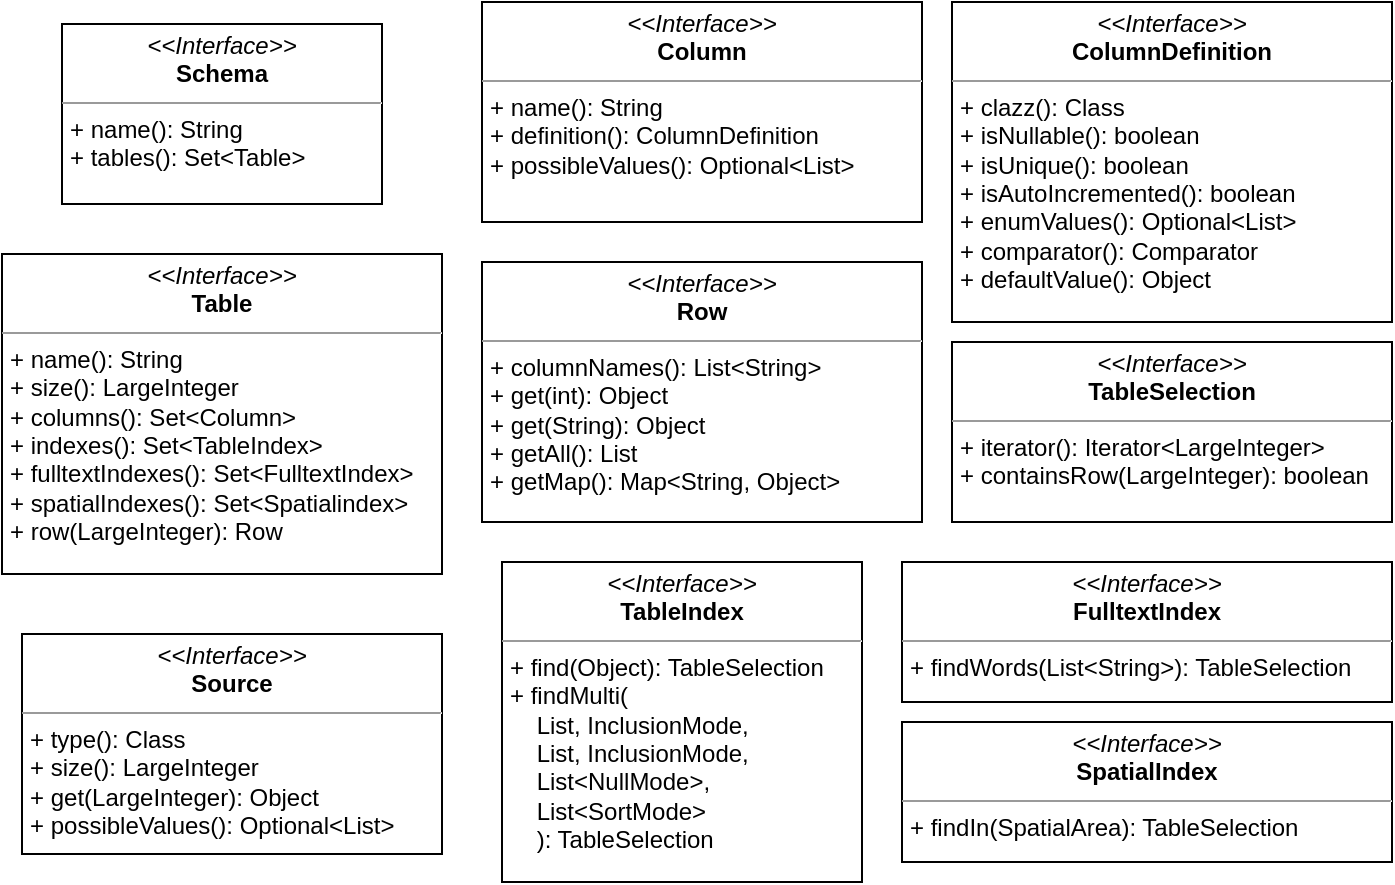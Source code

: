 <mxfile version="21.2.8" type="device">
  <diagram id="C5RBs43oDa-KdzZeNtuy" name="Page-1">
    <mxGraphModel dx="916" dy="842" grid="1" gridSize="10" guides="1" tooltips="1" connect="1" arrows="1" fold="1" page="1" pageScale="1" pageWidth="827" pageHeight="1169" math="0" shadow="0">
      <root>
        <mxCell id="WIyWlLk6GJQsqaUBKTNV-0" />
        <mxCell id="WIyWlLk6GJQsqaUBKTNV-1" parent="WIyWlLk6GJQsqaUBKTNV-0" />
        <mxCell id="LNXMGhVOJVjl1Javn4QC-0" value="&lt;p style=&quot;margin:0px;margin-top:4px;text-align:center;&quot;&gt;&lt;i&gt;&amp;lt;&amp;lt;Interface&amp;gt;&amp;gt;&lt;/i&gt;&lt;br&gt;&lt;b&gt;Schema&lt;/b&gt;&lt;/p&gt;&lt;hr size=&quot;1&quot;&gt;&lt;p style=&quot;margin:0px;margin-left:4px;&quot;&gt;&lt;/p&gt;&lt;p style=&quot;margin:0px;margin-left:4px;&quot;&gt;+ name(): String&lt;br&gt;+ tables(): Set&amp;lt;Table&amp;gt;&lt;/p&gt;" style="verticalAlign=top;align=left;overflow=fill;fontSize=12;fontFamily=Helvetica;html=1;whiteSpace=wrap;" vertex="1" parent="WIyWlLk6GJQsqaUBKTNV-1">
          <mxGeometry x="50" y="101" width="160" height="90" as="geometry" />
        </mxCell>
        <mxCell id="LNXMGhVOJVjl1Javn4QC-1" value="&lt;p style=&quot;margin:0px;margin-top:4px;text-align:center;&quot;&gt;&lt;i&gt;&amp;lt;&amp;lt;Interface&amp;gt;&amp;gt;&lt;/i&gt;&lt;br&gt;&lt;b&gt;Table&lt;/b&gt;&lt;/p&gt;&lt;hr size=&quot;1&quot;&gt;&lt;p style=&quot;margin:0px;margin-left:4px;&quot;&gt;&lt;/p&gt;&lt;p style=&quot;margin:0px;margin-left:4px;&quot;&gt;+ name(): String&lt;/p&gt;&lt;p style=&quot;margin:0px;margin-left:4px;&quot;&gt;+ size(): LargeInteger&lt;br&gt;+ columns(): Set&amp;lt;Column&amp;gt;&lt;/p&gt;&lt;p style=&quot;margin:0px;margin-left:4px;&quot;&gt;+ indexes(): Set&amp;lt;TableIndex&amp;gt;&lt;/p&gt;&lt;p style=&quot;margin:0px;margin-left:4px;&quot;&gt;+ fulltextIndexes(): Set&amp;lt;FulltextIndex&amp;gt;&lt;/p&gt;&lt;p style=&quot;margin:0px;margin-left:4px;&quot;&gt;+ spatialIndexes(): Set&amp;lt;Spatialindex&amp;gt;&lt;/p&gt;&lt;p style=&quot;margin:0px;margin-left:4px;&quot;&gt;+ row(LargeInteger): Row&lt;/p&gt;" style="verticalAlign=top;align=left;overflow=fill;fontSize=12;fontFamily=Helvetica;html=1;whiteSpace=wrap;" vertex="1" parent="WIyWlLk6GJQsqaUBKTNV-1">
          <mxGeometry x="20" y="216" width="220" height="160" as="geometry" />
        </mxCell>
        <mxCell id="LNXMGhVOJVjl1Javn4QC-2" value="&lt;p style=&quot;margin:0px;margin-top:4px;text-align:center;&quot;&gt;&lt;i&gt;&amp;lt;&amp;lt;Interface&amp;gt;&amp;gt;&lt;/i&gt;&lt;br&gt;&lt;b&gt;Column&lt;/b&gt;&lt;/p&gt;&lt;hr size=&quot;1&quot;&gt;&lt;p style=&quot;margin:0px;margin-left:4px;&quot;&gt;&lt;/p&gt;&lt;p style=&quot;margin:0px;margin-left:4px;&quot;&gt;+ name(): String&lt;br&gt;+ definition(): ColumnDefinition&lt;/p&gt;&lt;p style=&quot;margin:0px;margin-left:4px;&quot;&gt;+ possibleValues(): Optional&amp;lt;List&amp;gt;&lt;/p&gt;" style="verticalAlign=top;align=left;overflow=fill;fontSize=12;fontFamily=Helvetica;html=1;whiteSpace=wrap;" vertex="1" parent="WIyWlLk6GJQsqaUBKTNV-1">
          <mxGeometry x="260" y="90" width="220" height="110" as="geometry" />
        </mxCell>
        <mxCell id="LNXMGhVOJVjl1Javn4QC-3" value="&lt;p style=&quot;margin:0px;margin-top:4px;text-align:center;&quot;&gt;&lt;i&gt;&amp;lt;&amp;lt;Interface&amp;gt;&amp;gt;&lt;/i&gt;&lt;br&gt;&lt;b&gt;ColumnDefinition&lt;/b&gt;&lt;/p&gt;&lt;hr size=&quot;1&quot;&gt;&lt;p style=&quot;margin:0px;margin-left:4px;&quot;&gt;&lt;/p&gt;&lt;p style=&quot;margin:0px;margin-left:4px;&quot;&gt;+ clazz(): Class&lt;br&gt;+ isNullable(): boolean&lt;/p&gt;&lt;p style=&quot;margin:0px;margin-left:4px;&quot;&gt;+ isUnique(): boolean&lt;/p&gt;&lt;p style=&quot;margin:0px;margin-left:4px;&quot;&gt;+ isAutoIncremented(): boolean&lt;/p&gt;&lt;p style=&quot;margin:0px;margin-left:4px;&quot;&gt;+ enumValues(): Optional&amp;lt;List&amp;gt;&lt;/p&gt;&lt;p style=&quot;margin:0px;margin-left:4px;&quot;&gt;+ comparator(): Comparator&lt;/p&gt;&lt;p style=&quot;margin:0px;margin-left:4px;&quot;&gt;+ defaultValue(): Object&lt;/p&gt;" style="verticalAlign=top;align=left;overflow=fill;fontSize=12;fontFamily=Helvetica;html=1;whiteSpace=wrap;" vertex="1" parent="WIyWlLk6GJQsqaUBKTNV-1">
          <mxGeometry x="495" y="90" width="220" height="160" as="geometry" />
        </mxCell>
        <mxCell id="LNXMGhVOJVjl1Javn4QC-4" value="&lt;p style=&quot;margin:0px;margin-top:4px;text-align:center;&quot;&gt;&lt;i&gt;&amp;lt;&amp;lt;Interface&amp;gt;&amp;gt;&lt;/i&gt;&lt;br&gt;&lt;b&gt;FulltextIndex&lt;/b&gt;&lt;/p&gt;&lt;hr size=&quot;1&quot;&gt;&lt;p style=&quot;margin:0px;margin-left:4px;&quot;&gt;&lt;/p&gt;&lt;p style=&quot;margin:0px;margin-left:4px;&quot;&gt;+ findWords(List&amp;lt;String&amp;gt;): TableSelection&lt;/p&gt;" style="verticalAlign=top;align=left;overflow=fill;fontSize=12;fontFamily=Helvetica;html=1;whiteSpace=wrap;" vertex="1" parent="WIyWlLk6GJQsqaUBKTNV-1">
          <mxGeometry x="470" y="370" width="245" height="70" as="geometry" />
        </mxCell>
        <mxCell id="LNXMGhVOJVjl1Javn4QC-5" value="&lt;p style=&quot;margin:0px;margin-top:4px;text-align:center;&quot;&gt;&lt;i&gt;&amp;lt;&amp;lt;Interface&amp;gt;&amp;gt;&lt;/i&gt;&lt;br&gt;&lt;b&gt;SpatialIndex&lt;/b&gt;&lt;/p&gt;&lt;hr size=&quot;1&quot;&gt;&lt;p style=&quot;margin:0px;margin-left:4px;&quot;&gt;&lt;/p&gt;&lt;p style=&quot;margin:0px;margin-left:4px;&quot;&gt;+ findIn(SpatialArea): TableSelection&lt;/p&gt;" style="verticalAlign=top;align=left;overflow=fill;fontSize=12;fontFamily=Helvetica;html=1;whiteSpace=wrap;" vertex="1" parent="WIyWlLk6GJQsqaUBKTNV-1">
          <mxGeometry x="470" y="450" width="245" height="70" as="geometry" />
        </mxCell>
        <mxCell id="LNXMGhVOJVjl1Javn4QC-6" value="&lt;p style=&quot;margin:0px;margin-top:4px;text-align:center;&quot;&gt;&lt;i&gt;&amp;lt;&amp;lt;Interface&amp;gt;&amp;gt;&lt;/i&gt;&lt;br&gt;&lt;b&gt;Source&lt;/b&gt;&lt;/p&gt;&lt;hr size=&quot;1&quot;&gt;&lt;p style=&quot;margin:0px;margin-left:4px;&quot;&gt;&lt;/p&gt;&lt;p style=&quot;margin:0px;margin-left:4px;&quot;&gt;+ type(): Class&lt;br&gt;+ size(): LargeInteger&lt;/p&gt;&lt;p style=&quot;margin:0px;margin-left:4px;&quot;&gt;+ get(LargeInteger): Object&lt;/p&gt;&lt;p style=&quot;margin:0px;margin-left:4px;&quot;&gt;+ possibleValues(): Optional&amp;lt;List&amp;gt;&lt;/p&gt;" style="verticalAlign=top;align=left;overflow=fill;fontSize=12;fontFamily=Helvetica;html=1;whiteSpace=wrap;" vertex="1" parent="WIyWlLk6GJQsqaUBKTNV-1">
          <mxGeometry x="30" y="406" width="210" height="110" as="geometry" />
        </mxCell>
        <mxCell id="LNXMGhVOJVjl1Javn4QC-7" value="&lt;p style=&quot;margin:0px;margin-top:4px;text-align:center;&quot;&gt;&lt;i&gt;&amp;lt;&amp;lt;Interface&amp;gt;&amp;gt;&lt;/i&gt;&lt;br&gt;&lt;b&gt;Row&lt;/b&gt;&lt;/p&gt;&lt;hr size=&quot;1&quot;&gt;&lt;p style=&quot;margin:0px;margin-left:4px;&quot;&gt;&lt;/p&gt;&lt;p style=&quot;margin:0px;margin-left:4px;&quot;&gt;+ columnNames(): List&amp;lt;String&amp;gt;&lt;br&gt;+ get(int): Object&lt;/p&gt;&lt;p style=&quot;margin:0px;margin-left:4px;&quot;&gt;+ get(String): Object&lt;/p&gt;&lt;p style=&quot;margin:0px;margin-left:4px;&quot;&gt;+ getAll(): List&lt;/p&gt;&lt;p style=&quot;margin:0px;margin-left:4px;&quot;&gt;+ getMap(): Map&amp;lt;String, Object&amp;gt;&lt;br&gt;&lt;/p&gt;" style="verticalAlign=top;align=left;overflow=fill;fontSize=12;fontFamily=Helvetica;html=1;whiteSpace=wrap;" vertex="1" parent="WIyWlLk6GJQsqaUBKTNV-1">
          <mxGeometry x="260" y="220" width="220" height="130" as="geometry" />
        </mxCell>
        <mxCell id="LNXMGhVOJVjl1Javn4QC-8" value="&lt;p style=&quot;margin:0px;margin-top:4px;text-align:center;&quot;&gt;&lt;i&gt;&amp;lt;&amp;lt;Interface&amp;gt;&amp;gt;&lt;/i&gt;&lt;br&gt;&lt;b&gt;TableSelection&lt;/b&gt;&lt;/p&gt;&lt;hr size=&quot;1&quot;&gt;&lt;p style=&quot;margin:0px;margin-left:4px;&quot;&gt;&lt;/p&gt;&lt;p style=&quot;margin:0px;margin-left:4px;&quot;&gt;+ iterator(): Iterator&amp;lt;LargeInteger&amp;gt;&lt;br&gt;+ containsRow(LargeInteger): boolean&lt;/p&gt;" style="verticalAlign=top;align=left;overflow=fill;fontSize=12;fontFamily=Helvetica;html=1;whiteSpace=wrap;" vertex="1" parent="WIyWlLk6GJQsqaUBKTNV-1">
          <mxGeometry x="495" y="260" width="220" height="90" as="geometry" />
        </mxCell>
        <mxCell id="LNXMGhVOJVjl1Javn4QC-9" value="&lt;p style=&quot;margin:0px;margin-top:4px;text-align:center;&quot;&gt;&lt;i&gt;&amp;lt;&amp;lt;Interface&amp;gt;&amp;gt;&lt;/i&gt;&lt;br&gt;&lt;b&gt;TableIndex&lt;/b&gt;&lt;/p&gt;&lt;hr size=&quot;1&quot;&gt;&lt;p style=&quot;margin:0px;margin-left:4px;&quot;&gt;&lt;/p&gt;&lt;p style=&quot;margin:0px;margin-left:4px;&quot;&gt;+ find(Object): TableSelection&lt;br&gt;+ findMulti(&lt;/p&gt;&lt;p style=&quot;margin:0px;margin-left:4px;&quot;&gt;&amp;nbsp; &amp;nbsp; List, InclusionMode,&lt;/p&gt;&lt;p style=&quot;margin:0px;margin-left:4px;&quot;&gt;&amp;nbsp; &amp;nbsp; List, InclusionMode,&lt;/p&gt;&lt;p style=&quot;margin:0px;margin-left:4px;&quot;&gt;&amp;nbsp; &amp;nbsp; List&amp;lt;NullMode&amp;gt;,&lt;/p&gt;&lt;p style=&quot;margin:0px;margin-left:4px;&quot;&gt;&amp;nbsp; &amp;nbsp; List&amp;lt;SortMode&amp;gt;&lt;/p&gt;&lt;p style=&quot;margin:0px;margin-left:4px;&quot;&gt;&amp;nbsp; &amp;nbsp; ): TableSelection&lt;/p&gt;" style="verticalAlign=top;align=left;overflow=fill;fontSize=12;fontFamily=Helvetica;html=1;whiteSpace=wrap;" vertex="1" parent="WIyWlLk6GJQsqaUBKTNV-1">
          <mxGeometry x="270" y="370" width="180" height="160" as="geometry" />
        </mxCell>
      </root>
    </mxGraphModel>
  </diagram>
</mxfile>
